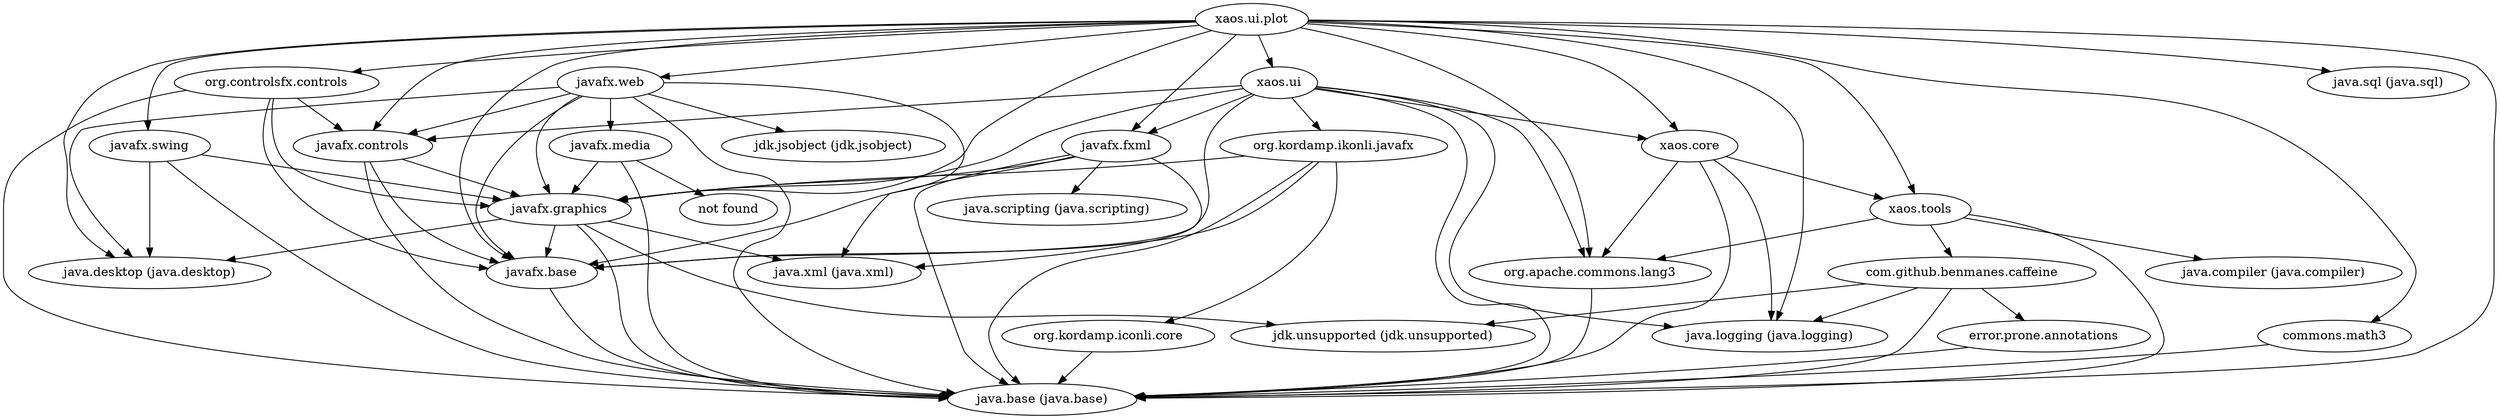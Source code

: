 digraph "summary" {
  "javafx.media"                                     -> "java.base (java.base)";
  "javafx.media"                                     -> "javafx.graphics";
  "javafx.media"                                     -> "not found";
  "org.controlsfx.controls"                          -> "java.base (java.base)";
  "org.controlsfx.controls"                          -> "javafx.base";
  "org.controlsfx.controls"                          -> "javafx.controls";
  "org.controlsfx.controls"                          -> "javafx.graphics";
  "javafx.base"                                      -> "java.base (java.base)";
  "org.kordamp.ikonli.javafx"                        -> "java.base (java.base)";
  "org.kordamp.ikonli.javafx"                        -> "javafx.base";
  "org.kordamp.ikonli.javafx"                        -> "javafx.graphics";
  "org.kordamp.ikonli.javafx"                        -> "org.kordamp.iconli.core";
  "javafx.swing"                                     -> "java.base (java.base)";
  "javafx.swing"                                     -> "java.desktop (java.desktop)";
  "javafx.swing"                                     -> "javafx.graphics";
  "javafx.fxml"                                      -> "java.base (java.base)";
  "javafx.fxml"                                      -> "java.scripting (java.scripting)";
  "javafx.fxml"                                      -> "java.xml (java.xml)";
  "javafx.fxml"                                      -> "javafx.base";
  "javafx.fxml"                                      -> "javafx.graphics";
  "com.github.benmanes.caffeine"                     -> "error.prone.annotations";
  "com.github.benmanes.caffeine"                     -> "java.base (java.base)";
  "com.github.benmanes.caffeine"                     -> "java.logging (java.logging)";
  "com.github.benmanes.caffeine"                     -> "jdk.unsupported (jdk.unsupported)";
  "error.prone.annotations"                          -> "java.base (java.base)";
  "xaos.ui"                                          -> "java.base (java.base)";
  "xaos.ui"                                          -> "java.logging (java.logging)";
  "xaos.ui"                                          -> "javafx.base";
  "xaos.ui"                                          -> "javafx.controls";
  "xaos.ui"                                          -> "javafx.fxml";
  "xaos.ui"                                          -> "javafx.graphics";
  "xaos.ui"                                          -> "org.apache.commons.lang3";
  "xaos.ui"                                          -> "org.kordamp.ikonli.javafx";
  "xaos.ui"                                          -> "xaos.core";
  "commons.math3"                                    -> "java.base (java.base)";
  "org.apache.commons.lang3"                         -> "java.base (java.base)";
  "javafx.web"                                       -> "java.base (java.base)";
  "javafx.web"                                       -> "java.desktop (java.desktop)";
  "javafx.web"                                       -> "java.xml (java.xml)";
  "javafx.web"                                       -> "javafx.base";
  "javafx.web"                                       -> "javafx.controls";
  "javafx.web"                                       -> "javafx.graphics";
  "javafx.web"                                       -> "javafx.media";
  "javafx.web"                                       -> "jdk.jsobject (jdk.jsobject)";
  "javafx.graphics"                                  -> "java.base (java.base)";
  "javafx.graphics"                                  -> "java.desktop (java.desktop)";
  "javafx.graphics"                                  -> "java.xml (java.xml)";
  "javafx.graphics"                                  -> "javafx.base";
  "javafx.graphics"                                  -> "jdk.unsupported (jdk.unsupported)";
  "xaos.ui.plot"                                     -> "commons.math3";
  "xaos.ui.plot"                                     -> "java.base (java.base)";
  "xaos.ui.plot"                                     -> "java.desktop (java.desktop)";
  "xaos.ui.plot"                                     -> "java.logging (java.logging)";
  "xaos.ui.plot"                                     -> "java.sql (java.sql)";
  "xaos.ui.plot"                                     -> "javafx.base";
  "xaos.ui.plot"                                     -> "javafx.controls";
  "xaos.ui.plot"                                     -> "javafx.fxml";
  "xaos.ui.plot"                                     -> "javafx.graphics";
  "xaos.ui.plot"                                     -> "javafx.swing";
  "xaos.ui.plot"                                     -> "javafx.web";
  "xaos.ui.plot"                                     -> "org.apache.commons.lang3";
  "xaos.ui.plot"                                     -> "org.controlsfx.controls";
  "xaos.ui.plot"                                     -> "xaos.core";
  "xaos.ui.plot"                                     -> "xaos.tools";
  "xaos.ui.plot"                                     -> "xaos.ui";
  "javafx.controls"                                  -> "java.base (java.base)";
  "javafx.controls"                                  -> "javafx.base";
  "javafx.controls"                                  -> "javafx.graphics";
  "xaos.tools"                                       -> "com.github.benmanes.caffeine";
  "xaos.tools"                                       -> "java.base (java.base)";
  "xaos.tools"                                       -> "java.compiler (java.compiler)";
  "xaos.tools"                                       -> "org.apache.commons.lang3";
  "org.kordamp.iconli.core"                          -> "java.base (java.base)";
  "xaos.core"                                        -> "java.base (java.base)";
  "xaos.core"                                        -> "java.logging (java.logging)";
  "xaos.core"                                        -> "org.apache.commons.lang3";
  "xaos.core"                                        -> "xaos.tools";
}
